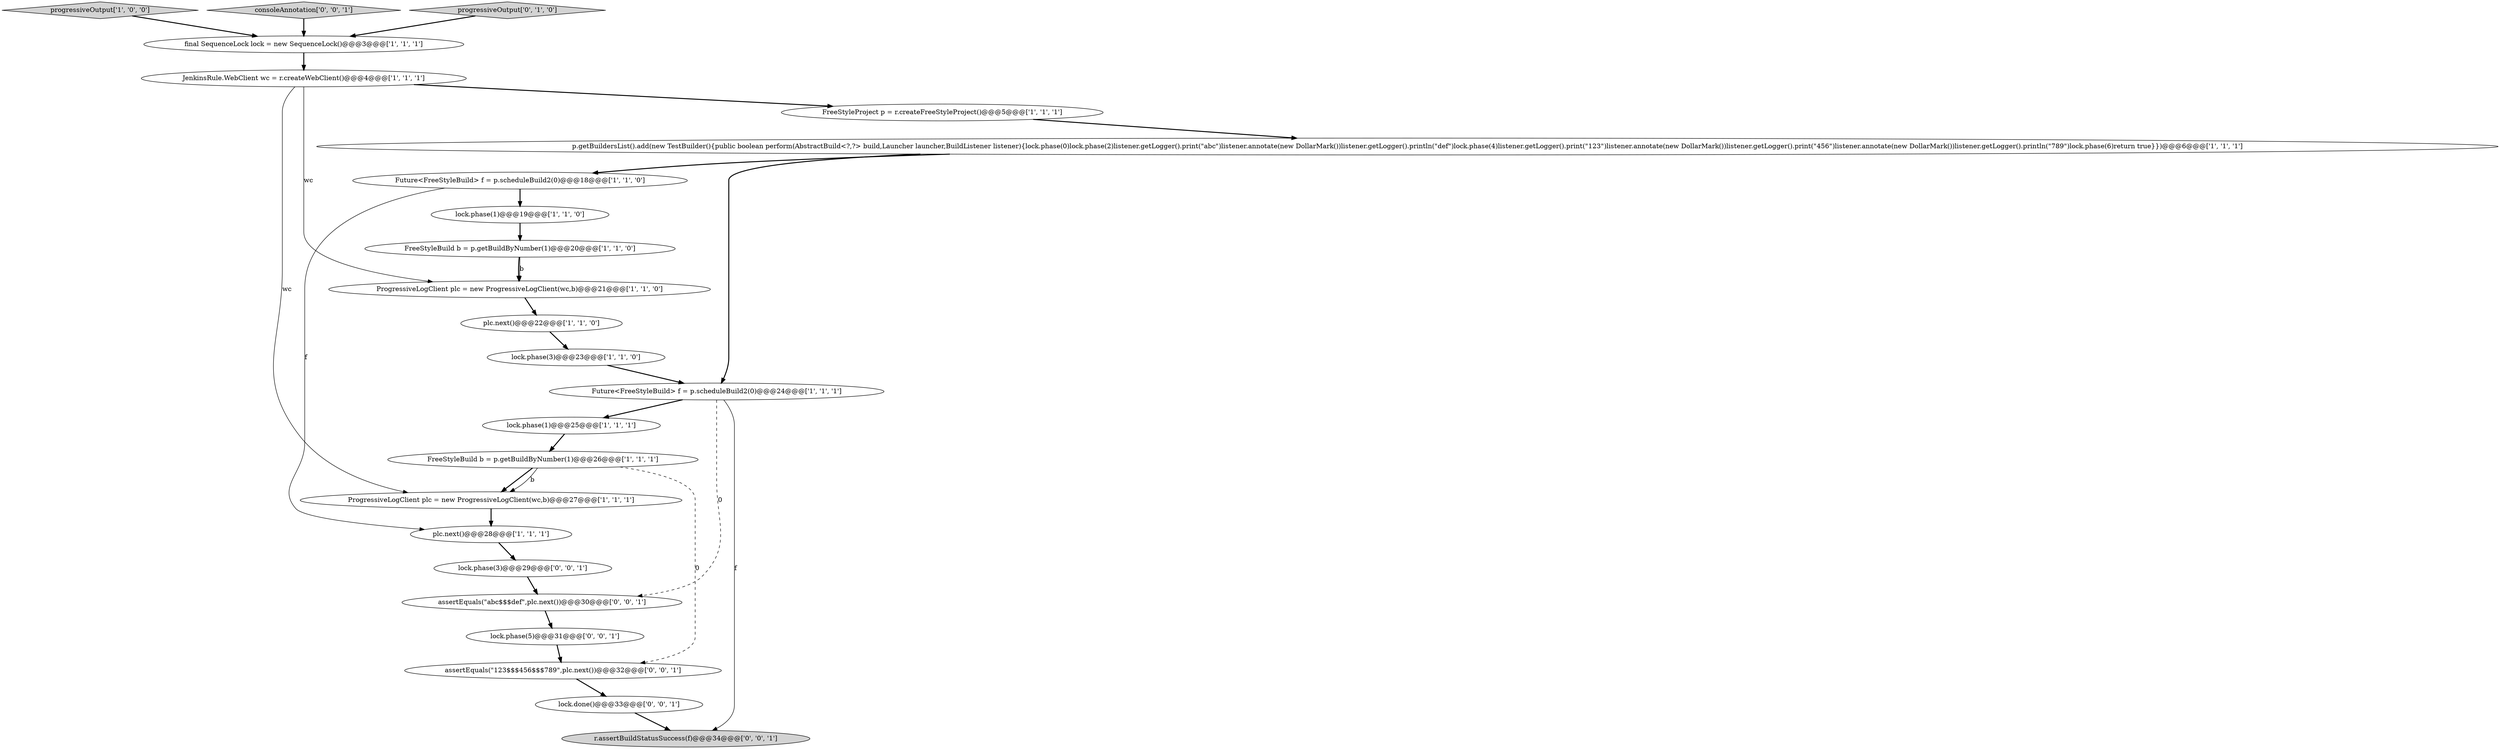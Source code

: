 digraph {
4 [style = filled, label = "Future<FreeStyleBuild> f = p.scheduleBuild2(0)@@@18@@@['1', '1', '0']", fillcolor = white, shape = ellipse image = "AAA0AAABBB1BBB"];
10 [style = filled, label = "plc.next()@@@22@@@['1', '1', '0']", fillcolor = white, shape = ellipse image = "AAA0AAABBB1BBB"];
22 [style = filled, label = "assertEquals(\"123$$$456$$$789\",plc.next())@@@32@@@['0', '0', '1']", fillcolor = white, shape = ellipse image = "AAA0AAABBB3BBB"];
1 [style = filled, label = "FreeStyleProject p = r.createFreeStyleProject()@@@5@@@['1', '1', '1']", fillcolor = white, shape = ellipse image = "AAA0AAABBB1BBB"];
6 [style = filled, label = "final SequenceLock lock = new SequenceLock()@@@3@@@['1', '1', '1']", fillcolor = white, shape = ellipse image = "AAA0AAABBB1BBB"];
13 [style = filled, label = "FreeStyleBuild b = p.getBuildByNumber(1)@@@26@@@['1', '1', '1']", fillcolor = white, shape = ellipse image = "AAA0AAABBB1BBB"];
2 [style = filled, label = "ProgressiveLogClient plc = new ProgressiveLogClient(wc,b)@@@21@@@['1', '1', '0']", fillcolor = white, shape = ellipse image = "AAA0AAABBB1BBB"];
8 [style = filled, label = "progressiveOutput['1', '0', '0']", fillcolor = lightgray, shape = diamond image = "AAA0AAABBB1BBB"];
9 [style = filled, label = "lock.phase(1)@@@25@@@['1', '1', '1']", fillcolor = white, shape = ellipse image = "AAA0AAABBB1BBB"];
5 [style = filled, label = "FreeStyleBuild b = p.getBuildByNumber(1)@@@20@@@['1', '1', '0']", fillcolor = white, shape = ellipse image = "AAA0AAABBB1BBB"];
17 [style = filled, label = "consoleAnnotation['0', '0', '1']", fillcolor = lightgray, shape = diamond image = "AAA0AAABBB3BBB"];
15 [style = filled, label = "JenkinsRule.WebClient wc = r.createWebClient()@@@4@@@['1', '1', '1']", fillcolor = white, shape = ellipse image = "AAA0AAABBB1BBB"];
7 [style = filled, label = "lock.phase(3)@@@23@@@['1', '1', '0']", fillcolor = white, shape = ellipse image = "AAA0AAABBB1BBB"];
0 [style = filled, label = "lock.phase(1)@@@19@@@['1', '1', '0']", fillcolor = white, shape = ellipse image = "AAA0AAABBB1BBB"];
16 [style = filled, label = "progressiveOutput['0', '1', '0']", fillcolor = lightgray, shape = diamond image = "AAA0AAABBB2BBB"];
21 [style = filled, label = "assertEquals(\"abc$$$def\",plc.next())@@@30@@@['0', '0', '1']", fillcolor = white, shape = ellipse image = "AAA0AAABBB3BBB"];
12 [style = filled, label = "Future<FreeStyleBuild> f = p.scheduleBuild2(0)@@@24@@@['1', '1', '1']", fillcolor = white, shape = ellipse image = "AAA0AAABBB1BBB"];
11 [style = filled, label = "plc.next()@@@28@@@['1', '1', '1']", fillcolor = white, shape = ellipse image = "AAA0AAABBB1BBB"];
23 [style = filled, label = "r.assertBuildStatusSuccess(f)@@@34@@@['0', '0', '1']", fillcolor = lightgray, shape = ellipse image = "AAA0AAABBB3BBB"];
19 [style = filled, label = "lock.done()@@@33@@@['0', '0', '1']", fillcolor = white, shape = ellipse image = "AAA0AAABBB3BBB"];
14 [style = filled, label = "ProgressiveLogClient plc = new ProgressiveLogClient(wc,b)@@@27@@@['1', '1', '1']", fillcolor = white, shape = ellipse image = "AAA0AAABBB1BBB"];
20 [style = filled, label = "lock.phase(3)@@@29@@@['0', '0', '1']", fillcolor = white, shape = ellipse image = "AAA0AAABBB3BBB"];
3 [style = filled, label = "p.getBuildersList().add(new TestBuilder(){public boolean perform(AbstractBuild<?,?> build,Launcher launcher,BuildListener listener){lock.phase(0)lock.phase(2)listener.getLogger().print(\"abc\")listener.annotate(new DollarMark())listener.getLogger().println(\"def\")lock.phase(4)listener.getLogger().print(\"123\")listener.annotate(new DollarMark())listener.getLogger().print(\"456\")listener.annotate(new DollarMark())listener.getLogger().println(\"789\")lock.phase(6)return true}})@@@6@@@['1', '1', '1']", fillcolor = white, shape = ellipse image = "AAA0AAABBB1BBB"];
18 [style = filled, label = "lock.phase(5)@@@31@@@['0', '0', '1']", fillcolor = white, shape = ellipse image = "AAA0AAABBB3BBB"];
11->20 [style = bold, label=""];
5->2 [style = solid, label="b"];
22->19 [style = bold, label=""];
17->6 [style = bold, label=""];
7->12 [style = bold, label=""];
15->2 [style = solid, label="wc"];
16->6 [style = bold, label=""];
1->3 [style = bold, label=""];
15->14 [style = solid, label="wc"];
8->6 [style = bold, label=""];
3->12 [style = bold, label=""];
2->10 [style = bold, label=""];
12->9 [style = bold, label=""];
3->4 [style = bold, label=""];
10->7 [style = bold, label=""];
21->18 [style = bold, label=""];
4->11 [style = solid, label="f"];
6->15 [style = bold, label=""];
12->21 [style = dashed, label="0"];
4->0 [style = bold, label=""];
20->21 [style = bold, label=""];
5->2 [style = bold, label=""];
18->22 [style = bold, label=""];
12->23 [style = solid, label="f"];
19->23 [style = bold, label=""];
14->11 [style = bold, label=""];
13->14 [style = bold, label=""];
13->22 [style = dashed, label="0"];
13->14 [style = solid, label="b"];
0->5 [style = bold, label=""];
9->13 [style = bold, label=""];
15->1 [style = bold, label=""];
}
